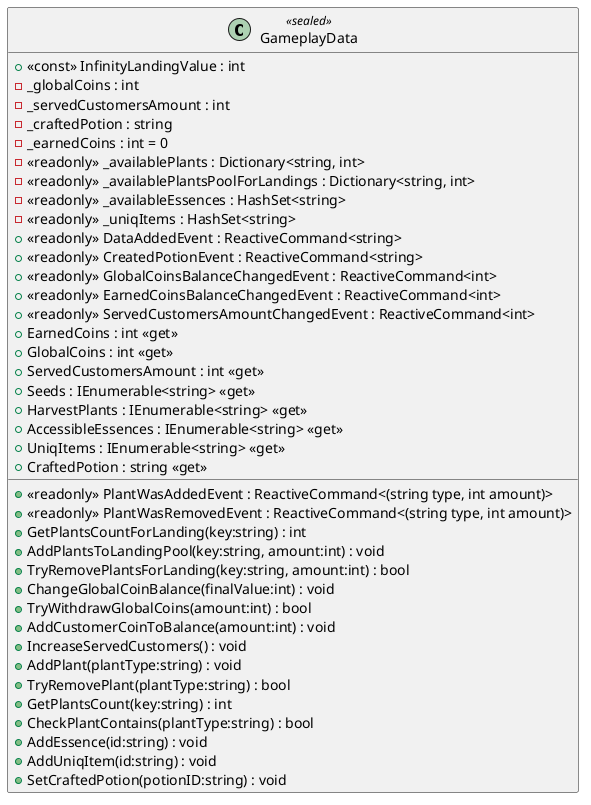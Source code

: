 @startuml
class GameplayData <<sealed>> {
    + <<const>> InfinityLandingValue : int
    - _globalCoins : int
    - _servedCustomersAmount : int
    - _craftedPotion : string
    - _earnedCoins : int = 0
    - <<readonly>> _availablePlants : Dictionary<string, int>
    - <<readonly>> _availablePlantsPoolForLandings : Dictionary<string, int>
    - <<readonly>> _availableEssences : HashSet<string>
    - <<readonly>> _uniqItems : HashSet<string>
    + <<readonly>> DataAddedEvent : ReactiveCommand<string>
    + <<readonly>> CreatedPotionEvent : ReactiveCommand<string>
    + <<readonly>> GlobalCoinsBalanceChangedEvent : ReactiveCommand<int>
    + <<readonly>> EarnedCoinsBalanceChangedEvent : ReactiveCommand<int>
    + <<readonly>> ServedCustomersAmountChangedEvent : ReactiveCommand<int>
    + <<readonly>> PlantWasAddedEvent : ReactiveCommand<(string type, int amount)>
    + <<readonly>> PlantWasRemovedEvent : ReactiveCommand<(string type, int amount)>
    + EarnedCoins : int <<get>>
    + GlobalCoins : int <<get>>
    + ServedCustomersAmount : int <<get>>
    + Seeds : IEnumerable<string> <<get>>
    + HarvestPlants : IEnumerable<string> <<get>>
    + AccessibleEssences : IEnumerable<string> <<get>>
    + UniqItems : IEnumerable<string> <<get>>
    + CraftedPotion : string <<get>>
    + GetPlantsCountForLanding(key:string) : int
    + AddPlantsToLandingPool(key:string, amount:int) : void
    + TryRemovePlantsForLanding(key:string, amount:int) : bool
    + ChangeGlobalCoinBalance(finalValue:int) : void
    + TryWithdrawGlobalCoins(amount:int) : bool
    + AddCustomerCoinToBalance(amount:int) : void
    + IncreaseServedCustomers() : void
    + AddPlant(plantType:string) : void
    + TryRemovePlant(plantType:string) : bool
    + GetPlantsCount(key:string) : int
    + CheckPlantContains(plantType:string) : bool
    + AddEssence(id:string) : void
    + AddUniqItem(id:string) : void
    + SetCraftedPotion(potionID:string) : void
}
@enduml
